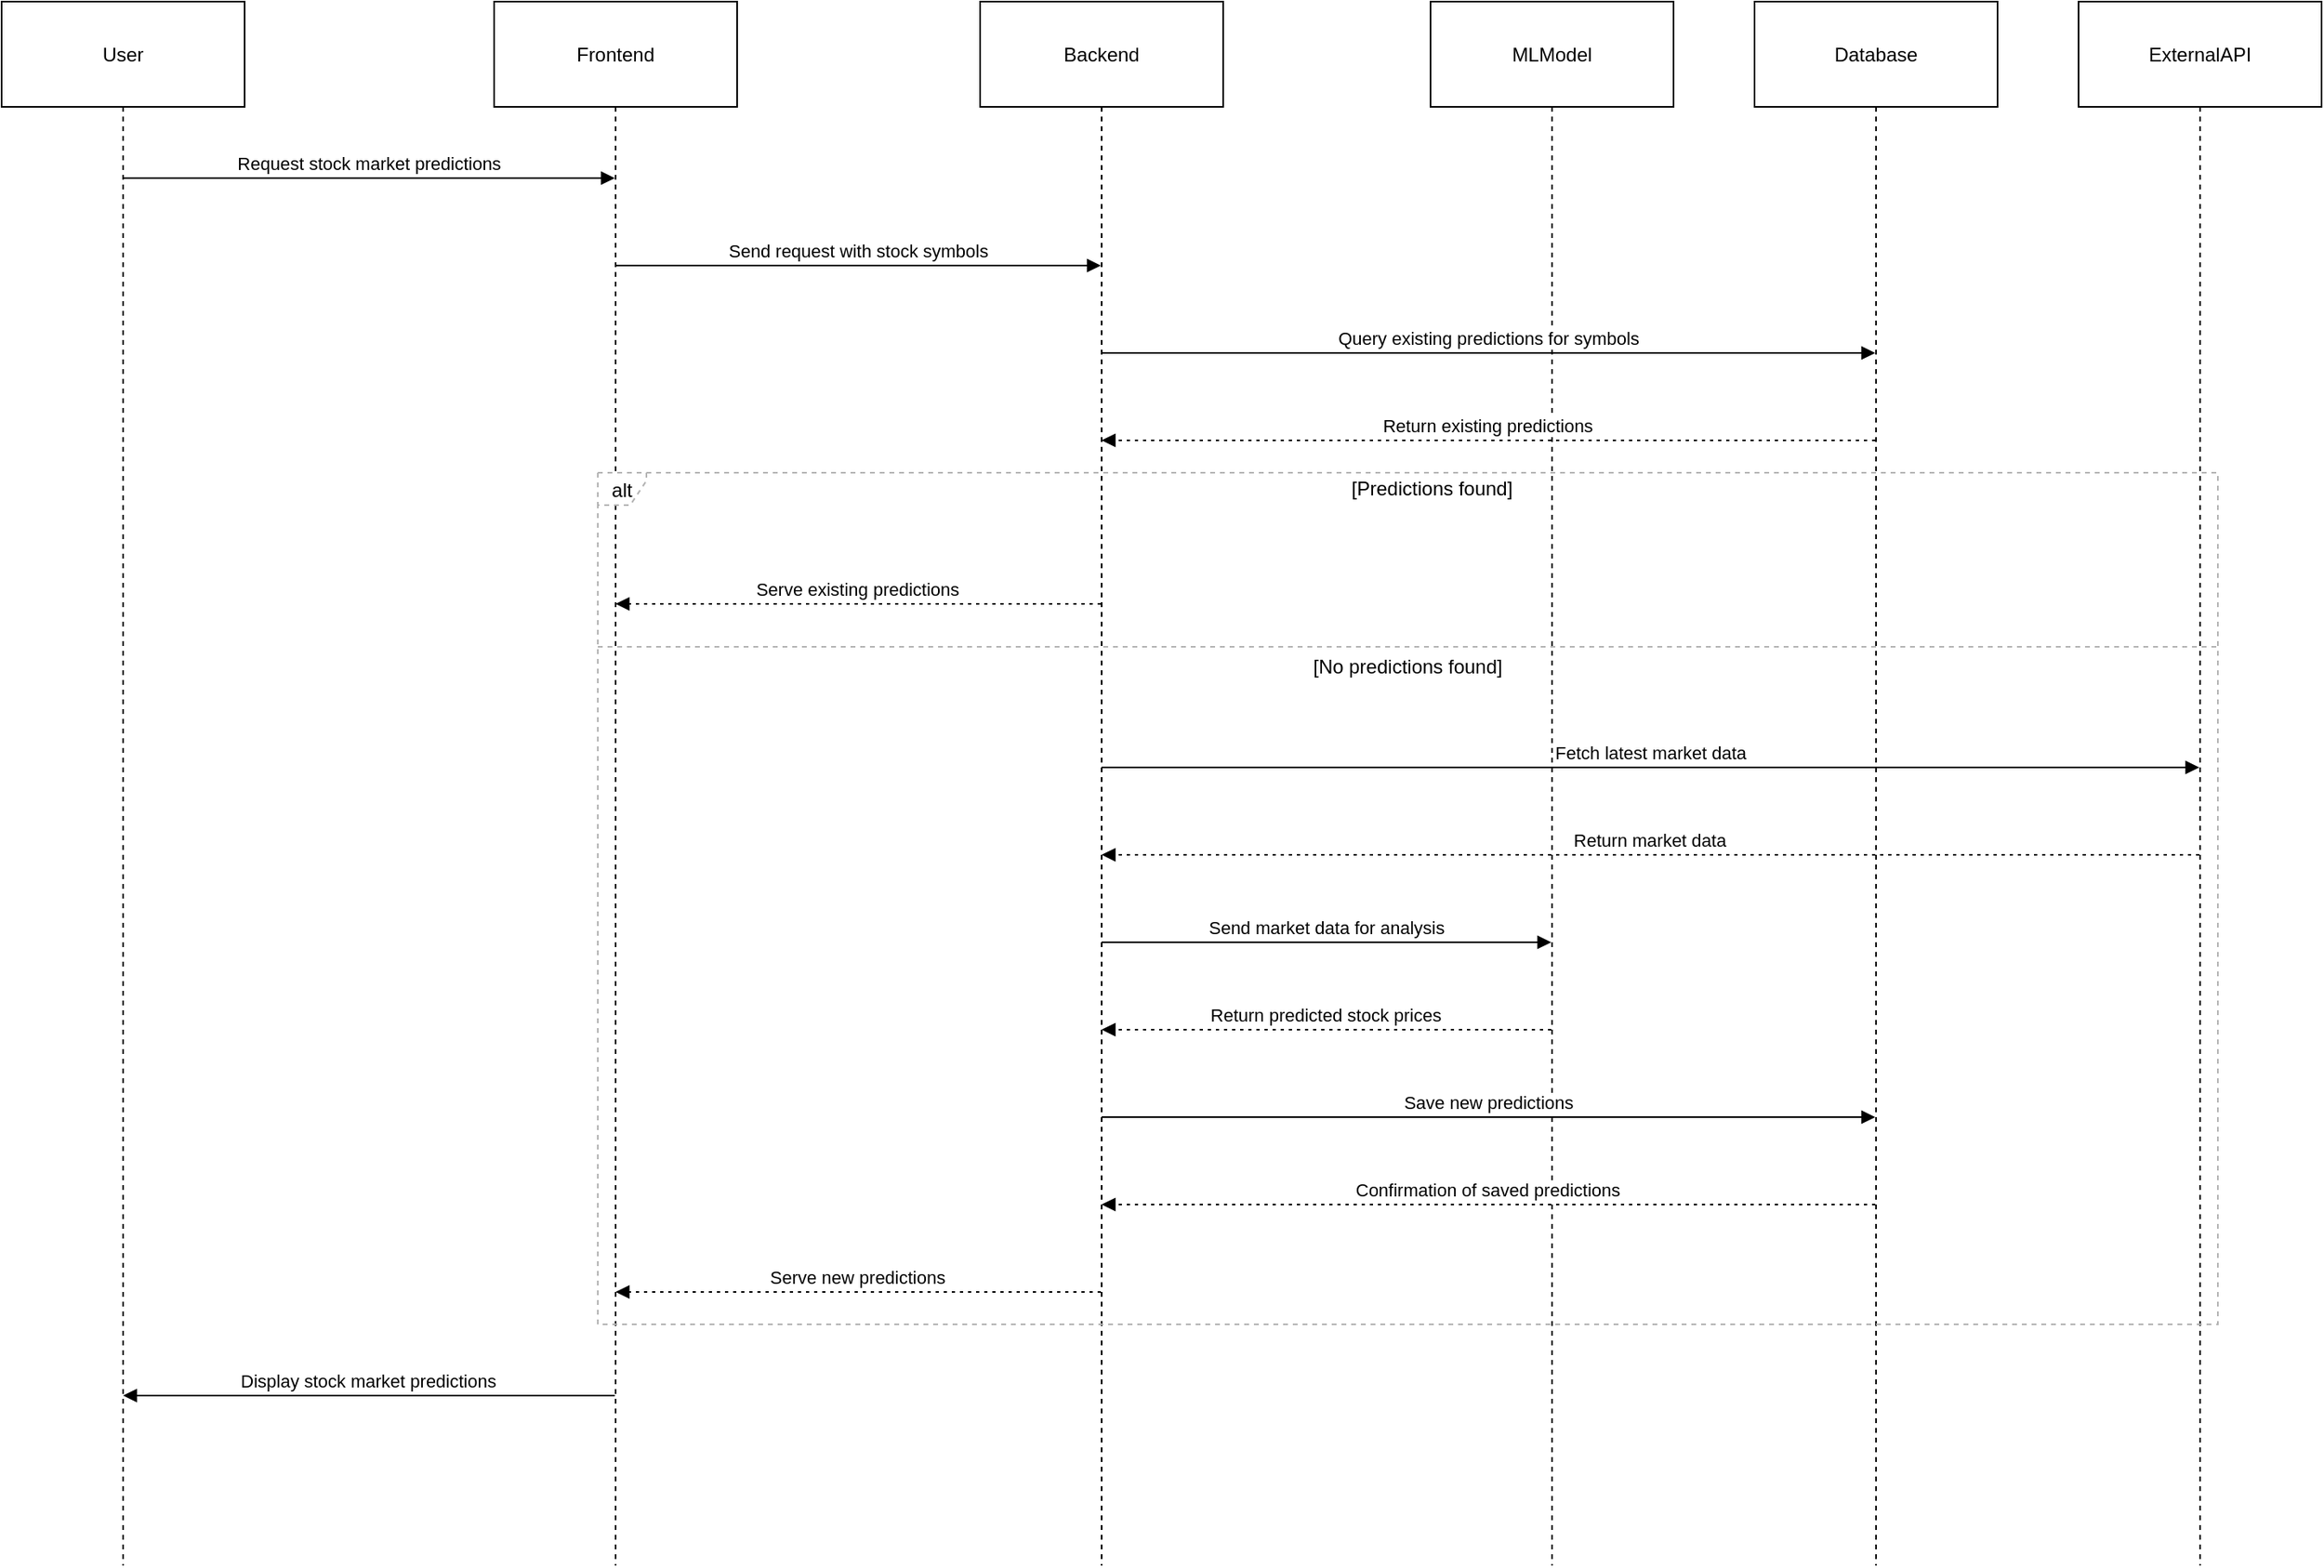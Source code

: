 <mxfile version="26.2.14">
  <diagram name="Page-1" id="xzRWYzQHoQySzsc3aVqJ">
    <mxGraphModel>
      <root>
        <mxCell id="0" />
        <mxCell id="1" parent="0" />
        <mxCell id="2" value="User" style="shape=umlLifeline;perimeter=lifelinePerimeter;whiteSpace=wrap;container=1;dropTarget=0;collapsible=0;recursiveResize=0;outlineConnect=0;portConstraint=eastwest;newEdgeStyle={&quot;edgeStyle&quot;:&quot;elbowEdgeStyle&quot;,&quot;elbow&quot;:&quot;vertical&quot;,&quot;curved&quot;:0,&quot;rounded&quot;:0};size=65;" vertex="1" parent="1">
          <mxGeometry width="150" height="966" as="geometry" />
        </mxCell>
        <mxCell id="3" value="Frontend" style="shape=umlLifeline;perimeter=lifelinePerimeter;whiteSpace=wrap;container=1;dropTarget=0;collapsible=0;recursiveResize=0;outlineConnect=0;portConstraint=eastwest;newEdgeStyle={&quot;edgeStyle&quot;:&quot;elbowEdgeStyle&quot;,&quot;elbow&quot;:&quot;vertical&quot;,&quot;curved&quot;:0,&quot;rounded&quot;:0};size=65;" vertex="1" parent="1">
          <mxGeometry x="304" width="150" height="966" as="geometry" />
        </mxCell>
        <mxCell id="4" value="Backend" style="shape=umlLifeline;perimeter=lifelinePerimeter;whiteSpace=wrap;container=1;dropTarget=0;collapsible=0;recursiveResize=0;outlineConnect=0;portConstraint=eastwest;newEdgeStyle={&quot;edgeStyle&quot;:&quot;elbowEdgeStyle&quot;,&quot;elbow&quot;:&quot;vertical&quot;,&quot;curved&quot;:0,&quot;rounded&quot;:0};size=65;" vertex="1" parent="1">
          <mxGeometry x="604" width="150" height="966" as="geometry" />
        </mxCell>
        <mxCell id="5" value="MLModel" style="shape=umlLifeline;perimeter=lifelinePerimeter;whiteSpace=wrap;container=1;dropTarget=0;collapsible=0;recursiveResize=0;outlineConnect=0;portConstraint=eastwest;newEdgeStyle={&quot;edgeStyle&quot;:&quot;elbowEdgeStyle&quot;,&quot;elbow&quot;:&quot;vertical&quot;,&quot;curved&quot;:0,&quot;rounded&quot;:0};size=65;" vertex="1" parent="1">
          <mxGeometry x="882" width="150" height="966" as="geometry" />
        </mxCell>
        <mxCell id="6" value="Database" style="shape=umlLifeline;perimeter=lifelinePerimeter;whiteSpace=wrap;container=1;dropTarget=0;collapsible=0;recursiveResize=0;outlineConnect=0;portConstraint=eastwest;newEdgeStyle={&quot;edgeStyle&quot;:&quot;elbowEdgeStyle&quot;,&quot;elbow&quot;:&quot;vertical&quot;,&quot;curved&quot;:0,&quot;rounded&quot;:0};size=65;" vertex="1" parent="1">
          <mxGeometry x="1082" width="150" height="966" as="geometry" />
        </mxCell>
        <mxCell id="7" value="ExternalAPI" style="shape=umlLifeline;perimeter=lifelinePerimeter;whiteSpace=wrap;container=1;dropTarget=0;collapsible=0;recursiveResize=0;outlineConnect=0;portConstraint=eastwest;newEdgeStyle={&quot;edgeStyle&quot;:&quot;elbowEdgeStyle&quot;,&quot;elbow&quot;:&quot;vertical&quot;,&quot;curved&quot;:0,&quot;rounded&quot;:0};size=65;" vertex="1" parent="1">
          <mxGeometry x="1282" width="150" height="966" as="geometry" />
        </mxCell>
        <mxCell id="8" value="alt" style="shape=umlFrame;dashed=1;pointerEvents=0;dropTarget=0;strokeColor=#B3B3B3;height=20;width=30" vertex="1" parent="1">
          <mxGeometry x="368" y="291" width="1000" height="526" as="geometry" />
        </mxCell>
        <mxCell id="9" value="[Predictions found]" style="text;strokeColor=none;fillColor=none;align=center;verticalAlign=middle;whiteSpace=wrap;" vertex="1" parent="8">
          <mxGeometry x="30" width="970" height="20" as="geometry" />
        </mxCell>
        <mxCell id="10" value="[No predictions found]" style="shape=line;dashed=1;whiteSpace=wrap;verticalAlign=top;labelPosition=center;verticalLabelPosition=middle;align=center;strokeColor=#B3B3B3;" vertex="1" parent="8">
          <mxGeometry y="106" width="1000" height="3" as="geometry" />
        </mxCell>
        <mxCell id="11" value="Request stock market predictions" style="verticalAlign=bottom;edgeStyle=elbowEdgeStyle;elbow=vertical;curved=0;rounded=0;endArrow=block;" edge="1" parent="1" source="2" target="3">
          <mxGeometry relative="1" as="geometry">
            <Array as="points">
              <mxPoint x="236" y="109" />
            </Array>
          </mxGeometry>
        </mxCell>
        <mxCell id="12" value="Send request with stock symbols" style="verticalAlign=bottom;edgeStyle=elbowEdgeStyle;elbow=vertical;curved=0;rounded=0;endArrow=block;" edge="1" parent="1" source="3" target="4">
          <mxGeometry relative="1" as="geometry">
            <Array as="points">
              <mxPoint x="538" y="163" />
            </Array>
          </mxGeometry>
        </mxCell>
        <mxCell id="13" value="Query existing predictions for symbols" style="verticalAlign=bottom;edgeStyle=elbowEdgeStyle;elbow=vertical;curved=0;rounded=0;endArrow=block;" edge="1" parent="1" source="4" target="6">
          <mxGeometry relative="1" as="geometry">
            <Array as="points">
              <mxPoint x="927" y="217" />
            </Array>
          </mxGeometry>
        </mxCell>
        <mxCell id="14" value="Return existing predictions" style="verticalAlign=bottom;edgeStyle=elbowEdgeStyle;elbow=vertical;curved=0;rounded=0;dashed=1;dashPattern=2 3;endArrow=block;" edge="1" parent="1" source="6" target="4">
          <mxGeometry relative="1" as="geometry">
            <Array as="points">
              <mxPoint x="930" y="271" />
            </Array>
          </mxGeometry>
        </mxCell>
        <mxCell id="15" value="Serve existing predictions" style="verticalAlign=bottom;edgeStyle=elbowEdgeStyle;elbow=vertical;curved=0;rounded=0;dashed=1;dashPattern=2 3;endArrow=block;" edge="1" parent="1" source="4" target="3">
          <mxGeometry relative="1" as="geometry">
            <Array as="points">
              <mxPoint x="541" y="372" />
            </Array>
          </mxGeometry>
        </mxCell>
        <mxCell id="16" value="Fetch latest market data" style="verticalAlign=bottom;edgeStyle=elbowEdgeStyle;elbow=vertical;curved=0;rounded=0;endArrow=block;" edge="1" parent="1" source="4" target="7">
          <mxGeometry relative="1" as="geometry">
            <Array as="points">
              <mxPoint x="1027" y="473" />
            </Array>
          </mxGeometry>
        </mxCell>
        <mxCell id="17" value="Return market data" style="verticalAlign=bottom;edgeStyle=elbowEdgeStyle;elbow=vertical;curved=0;rounded=0;dashed=1;dashPattern=2 3;endArrow=block;" edge="1" parent="1" source="7" target="4">
          <mxGeometry relative="1" as="geometry">
            <Array as="points">
              <mxPoint x="1030" y="527" />
            </Array>
          </mxGeometry>
        </mxCell>
        <mxCell id="18" value="Send market data for analysis" style="verticalAlign=bottom;edgeStyle=elbowEdgeStyle;elbow=vertical;curved=0;rounded=0;endArrow=block;" edge="1" parent="1" source="4" target="5">
          <mxGeometry relative="1" as="geometry">
            <Array as="points">
              <mxPoint x="827" y="581" />
            </Array>
          </mxGeometry>
        </mxCell>
        <mxCell id="19" value="Return predicted stock prices" style="verticalAlign=bottom;edgeStyle=elbowEdgeStyle;elbow=vertical;curved=0;rounded=0;dashed=1;dashPattern=2 3;endArrow=block;" edge="1" parent="1" source="5" target="4">
          <mxGeometry relative="1" as="geometry">
            <Array as="points">
              <mxPoint x="830" y="635" />
            </Array>
          </mxGeometry>
        </mxCell>
        <mxCell id="20" value="Save new predictions" style="verticalAlign=bottom;edgeStyle=elbowEdgeStyle;elbow=vertical;curved=0;rounded=0;endArrow=block;" edge="1" parent="1" source="4" target="6">
          <mxGeometry relative="1" as="geometry">
            <Array as="points">
              <mxPoint x="927" y="689" />
            </Array>
          </mxGeometry>
        </mxCell>
        <mxCell id="21" value="Confirmation of saved predictions" style="verticalAlign=bottom;edgeStyle=elbowEdgeStyle;elbow=vertical;curved=0;rounded=0;dashed=1;dashPattern=2 3;endArrow=block;" edge="1" parent="1" source="6" target="4">
          <mxGeometry relative="1" as="geometry">
            <Array as="points">
              <mxPoint x="930" y="743" />
            </Array>
          </mxGeometry>
        </mxCell>
        <mxCell id="22" value="Serve new predictions" style="verticalAlign=bottom;edgeStyle=elbowEdgeStyle;elbow=vertical;curved=0;rounded=0;dashed=1;dashPattern=2 3;endArrow=block;" edge="1" parent="1" source="4" target="3">
          <mxGeometry relative="1" as="geometry">
            <Array as="points">
              <mxPoint x="541" y="797" />
            </Array>
          </mxGeometry>
        </mxCell>
        <mxCell id="23" value="Display stock market predictions" style="verticalAlign=bottom;edgeStyle=elbowEdgeStyle;elbow=vertical;curved=0;rounded=0;endArrow=block;" edge="1" parent="1" source="3" target="2">
          <mxGeometry relative="1" as="geometry">
            <Array as="points">
              <mxPoint x="239" y="861" />
            </Array>
          </mxGeometry>
        </mxCell>
      </root>
    </mxGraphModel>
  </diagram>
</mxfile>
